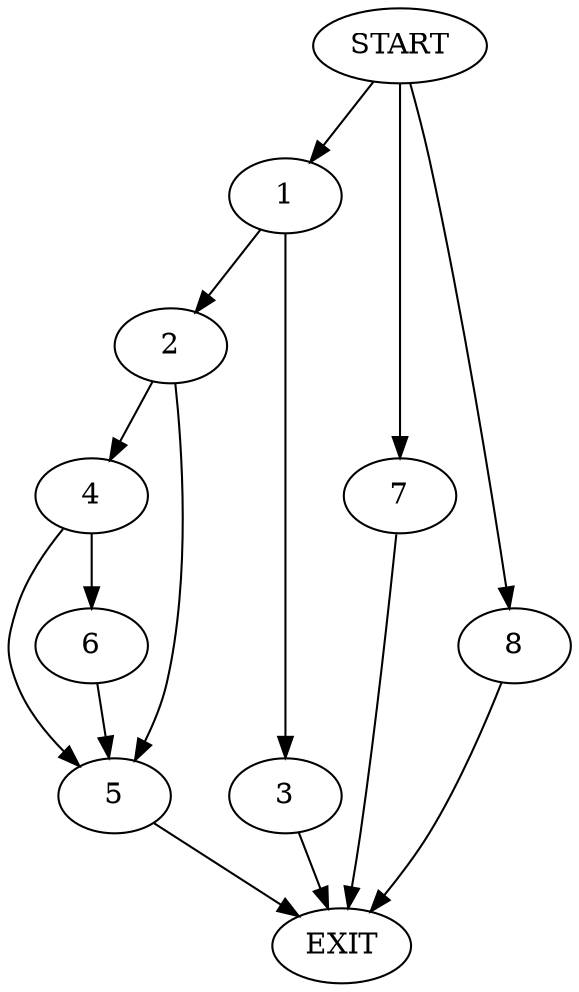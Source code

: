 digraph {
0 [label="START"]
9 [label="EXIT"]
0 -> 1
1 -> 2
1 -> 3
3 -> 9
2 -> 4
2 -> 5
4 -> 5
4 -> 6
5 -> 9
0 -> 7
7 -> 9
6 -> 5
0 -> 8
8 -> 9
}
